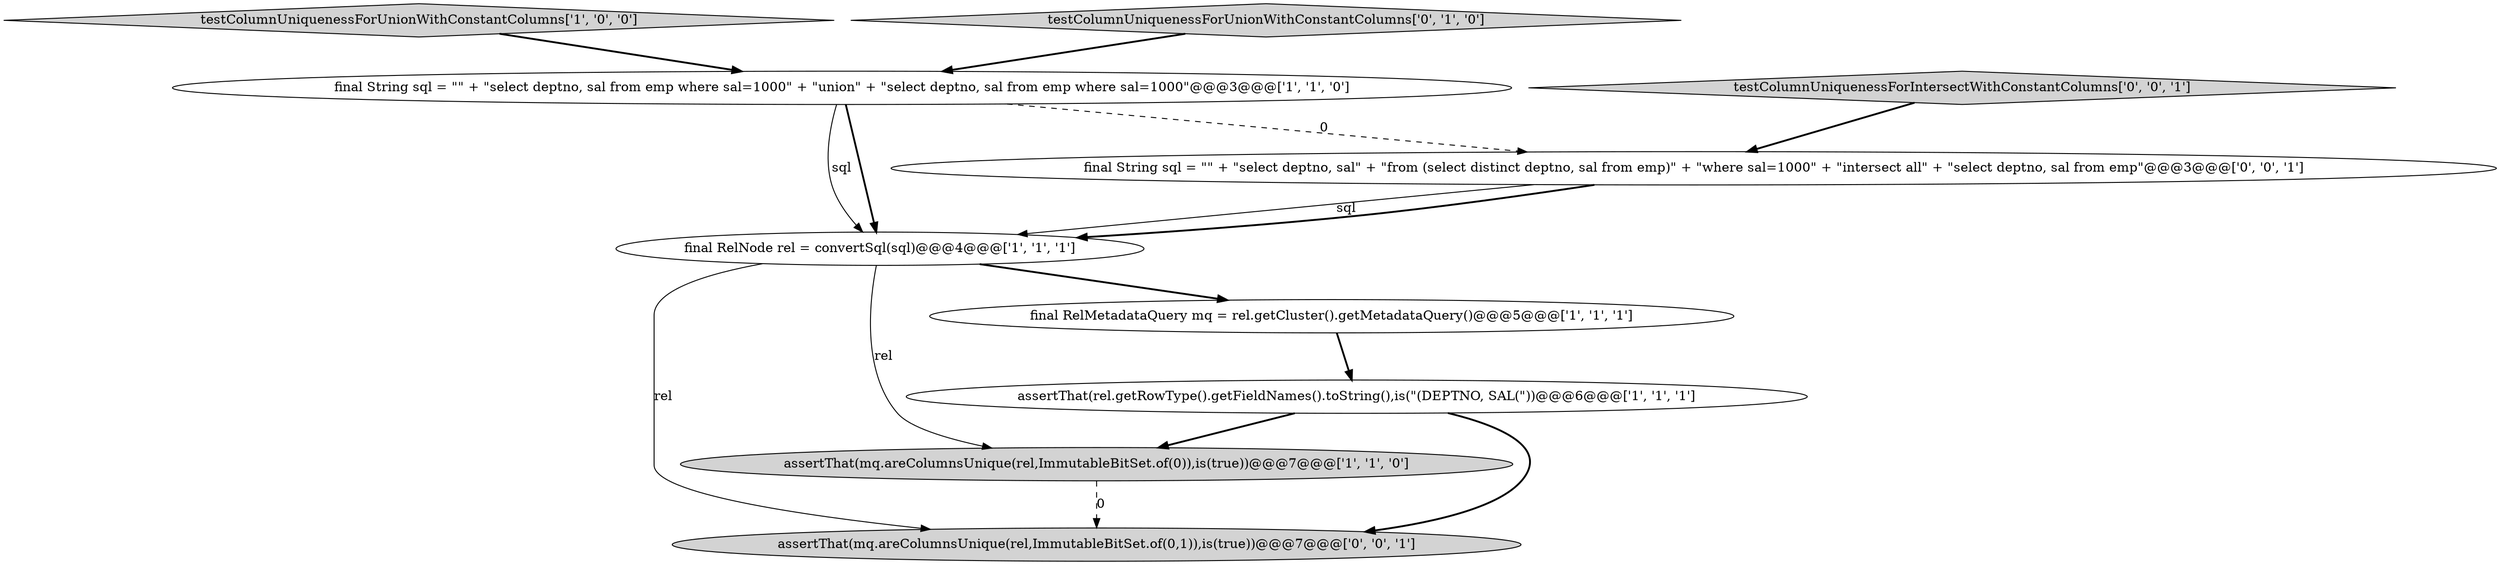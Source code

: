digraph {
8 [style = filled, label = "final String sql = \"\" + \"select deptno, sal\" + \"from (select distinct deptno, sal from emp)\" + \"where sal=1000\" + \"intersect all\" + \"select deptno, sal from emp\"@@@3@@@['0', '0', '1']", fillcolor = white, shape = ellipse image = "AAA0AAABBB3BBB"];
3 [style = filled, label = "testColumnUniquenessForUnionWithConstantColumns['1', '0', '0']", fillcolor = lightgray, shape = diamond image = "AAA0AAABBB1BBB"];
2 [style = filled, label = "assertThat(mq.areColumnsUnique(rel,ImmutableBitSet.of(0)),is(true))@@@7@@@['1', '1', '0']", fillcolor = lightgray, shape = ellipse image = "AAA0AAABBB1BBB"];
7 [style = filled, label = "assertThat(mq.areColumnsUnique(rel,ImmutableBitSet.of(0,1)),is(true))@@@7@@@['0', '0', '1']", fillcolor = lightgray, shape = ellipse image = "AAA0AAABBB3BBB"];
1 [style = filled, label = "assertThat(rel.getRowType().getFieldNames().toString(),is(\"(DEPTNO, SAL(\"))@@@6@@@['1', '1', '1']", fillcolor = white, shape = ellipse image = "AAA0AAABBB1BBB"];
6 [style = filled, label = "testColumnUniquenessForUnionWithConstantColumns['0', '1', '0']", fillcolor = lightgray, shape = diamond image = "AAA0AAABBB2BBB"];
9 [style = filled, label = "testColumnUniquenessForIntersectWithConstantColumns['0', '0', '1']", fillcolor = lightgray, shape = diamond image = "AAA0AAABBB3BBB"];
4 [style = filled, label = "final RelNode rel = convertSql(sql)@@@4@@@['1', '1', '1']", fillcolor = white, shape = ellipse image = "AAA0AAABBB1BBB"];
5 [style = filled, label = "final RelMetadataQuery mq = rel.getCluster().getMetadataQuery()@@@5@@@['1', '1', '1']", fillcolor = white, shape = ellipse image = "AAA0AAABBB1BBB"];
0 [style = filled, label = "final String sql = \"\" + \"select deptno, sal from emp where sal=1000\" + \"union\" + \"select deptno, sal from emp where sal=1000\"@@@3@@@['1', '1', '0']", fillcolor = white, shape = ellipse image = "AAA0AAABBB1BBB"];
0->8 [style = dashed, label="0"];
5->1 [style = bold, label=""];
4->7 [style = solid, label="rel"];
1->2 [style = bold, label=""];
0->4 [style = solid, label="sql"];
8->4 [style = solid, label="sql"];
6->0 [style = bold, label=""];
8->4 [style = bold, label=""];
2->7 [style = dashed, label="0"];
9->8 [style = bold, label=""];
0->4 [style = bold, label=""];
4->5 [style = bold, label=""];
1->7 [style = bold, label=""];
3->0 [style = bold, label=""];
4->2 [style = solid, label="rel"];
}
